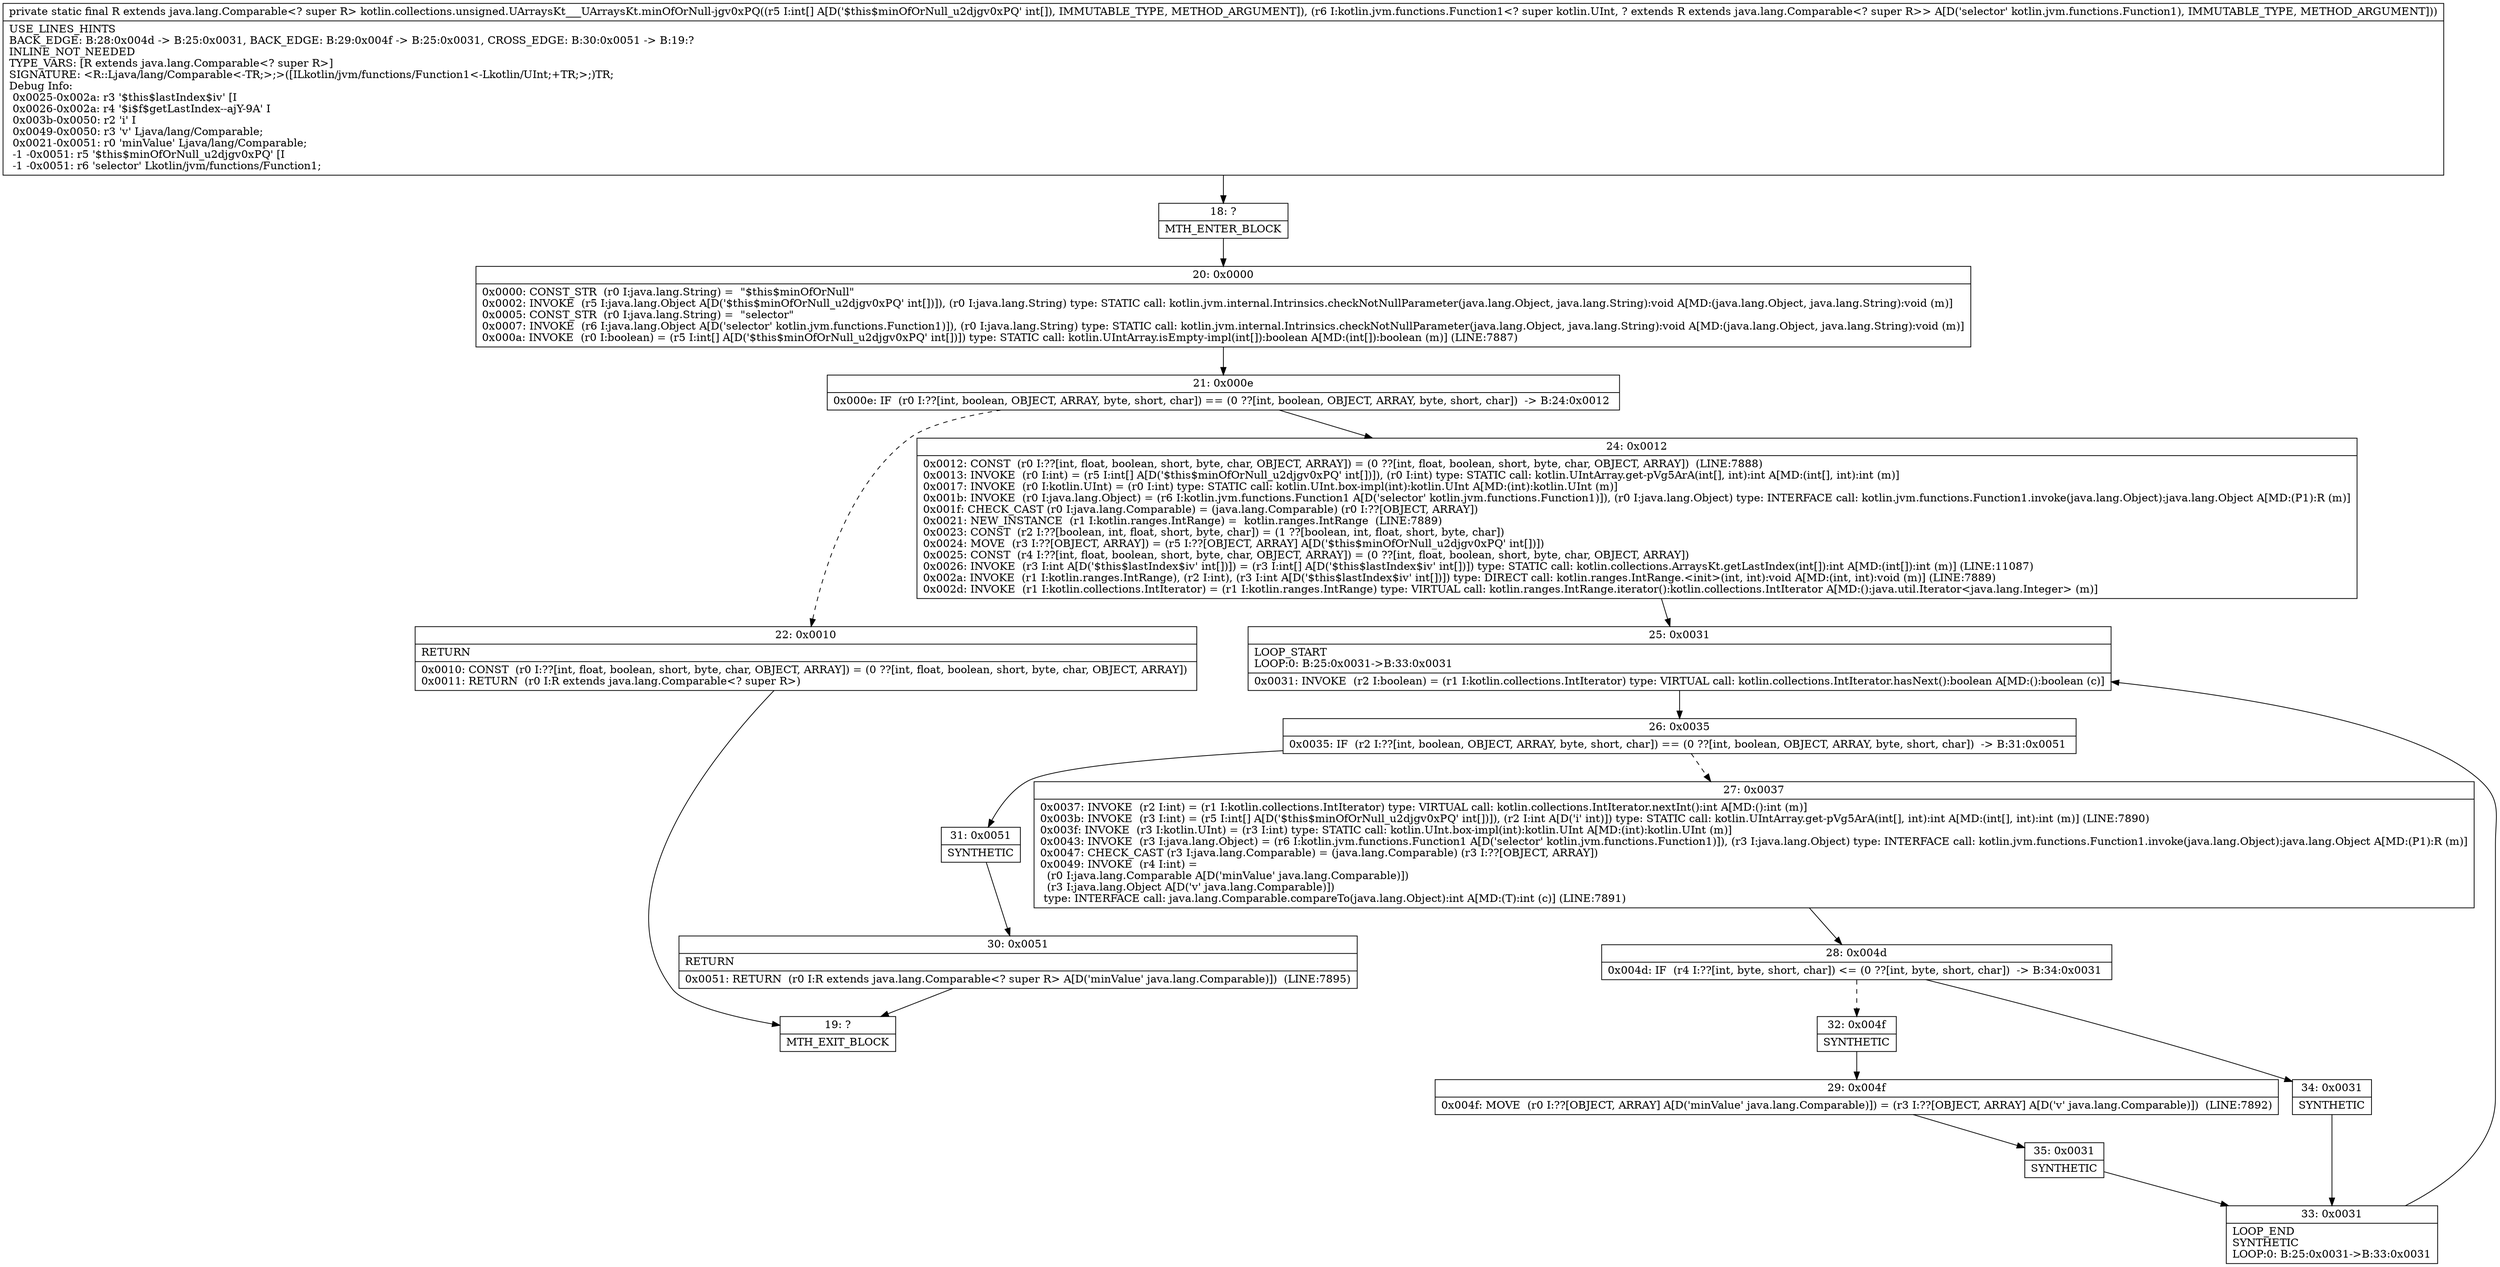 digraph "CFG forkotlin.collections.unsigned.UArraysKt___UArraysKt.minOfOrNull\-jgv0xPQ([ILkotlin\/jvm\/functions\/Function1;)Ljava\/lang\/Comparable;" {
Node_18 [shape=record,label="{18\:\ ?|MTH_ENTER_BLOCK\l}"];
Node_20 [shape=record,label="{20\:\ 0x0000|0x0000: CONST_STR  (r0 I:java.lang.String) =  \"$this$minOfOrNull\" \l0x0002: INVOKE  (r5 I:java.lang.Object A[D('$this$minOfOrNull_u2djgv0xPQ' int[])]), (r0 I:java.lang.String) type: STATIC call: kotlin.jvm.internal.Intrinsics.checkNotNullParameter(java.lang.Object, java.lang.String):void A[MD:(java.lang.Object, java.lang.String):void (m)]\l0x0005: CONST_STR  (r0 I:java.lang.String) =  \"selector\" \l0x0007: INVOKE  (r6 I:java.lang.Object A[D('selector' kotlin.jvm.functions.Function1)]), (r0 I:java.lang.String) type: STATIC call: kotlin.jvm.internal.Intrinsics.checkNotNullParameter(java.lang.Object, java.lang.String):void A[MD:(java.lang.Object, java.lang.String):void (m)]\l0x000a: INVOKE  (r0 I:boolean) = (r5 I:int[] A[D('$this$minOfOrNull_u2djgv0xPQ' int[])]) type: STATIC call: kotlin.UIntArray.isEmpty\-impl(int[]):boolean A[MD:(int[]):boolean (m)] (LINE:7887)\l}"];
Node_21 [shape=record,label="{21\:\ 0x000e|0x000e: IF  (r0 I:??[int, boolean, OBJECT, ARRAY, byte, short, char]) == (0 ??[int, boolean, OBJECT, ARRAY, byte, short, char])  \-\> B:24:0x0012 \l}"];
Node_22 [shape=record,label="{22\:\ 0x0010|RETURN\l|0x0010: CONST  (r0 I:??[int, float, boolean, short, byte, char, OBJECT, ARRAY]) = (0 ??[int, float, boolean, short, byte, char, OBJECT, ARRAY]) \l0x0011: RETURN  (r0 I:R extends java.lang.Comparable\<? super R\>) \l}"];
Node_19 [shape=record,label="{19\:\ ?|MTH_EXIT_BLOCK\l}"];
Node_24 [shape=record,label="{24\:\ 0x0012|0x0012: CONST  (r0 I:??[int, float, boolean, short, byte, char, OBJECT, ARRAY]) = (0 ??[int, float, boolean, short, byte, char, OBJECT, ARRAY])  (LINE:7888)\l0x0013: INVOKE  (r0 I:int) = (r5 I:int[] A[D('$this$minOfOrNull_u2djgv0xPQ' int[])]), (r0 I:int) type: STATIC call: kotlin.UIntArray.get\-pVg5ArA(int[], int):int A[MD:(int[], int):int (m)]\l0x0017: INVOKE  (r0 I:kotlin.UInt) = (r0 I:int) type: STATIC call: kotlin.UInt.box\-impl(int):kotlin.UInt A[MD:(int):kotlin.UInt (m)]\l0x001b: INVOKE  (r0 I:java.lang.Object) = (r6 I:kotlin.jvm.functions.Function1 A[D('selector' kotlin.jvm.functions.Function1)]), (r0 I:java.lang.Object) type: INTERFACE call: kotlin.jvm.functions.Function1.invoke(java.lang.Object):java.lang.Object A[MD:(P1):R (m)]\l0x001f: CHECK_CAST (r0 I:java.lang.Comparable) = (java.lang.Comparable) (r0 I:??[OBJECT, ARRAY]) \l0x0021: NEW_INSTANCE  (r1 I:kotlin.ranges.IntRange) =  kotlin.ranges.IntRange  (LINE:7889)\l0x0023: CONST  (r2 I:??[boolean, int, float, short, byte, char]) = (1 ??[boolean, int, float, short, byte, char]) \l0x0024: MOVE  (r3 I:??[OBJECT, ARRAY]) = (r5 I:??[OBJECT, ARRAY] A[D('$this$minOfOrNull_u2djgv0xPQ' int[])]) \l0x0025: CONST  (r4 I:??[int, float, boolean, short, byte, char, OBJECT, ARRAY]) = (0 ??[int, float, boolean, short, byte, char, OBJECT, ARRAY]) \l0x0026: INVOKE  (r3 I:int A[D('$this$lastIndex$iv' int[])]) = (r3 I:int[] A[D('$this$lastIndex$iv' int[])]) type: STATIC call: kotlin.collections.ArraysKt.getLastIndex(int[]):int A[MD:(int[]):int (m)] (LINE:11087)\l0x002a: INVOKE  (r1 I:kotlin.ranges.IntRange), (r2 I:int), (r3 I:int A[D('$this$lastIndex$iv' int[])]) type: DIRECT call: kotlin.ranges.IntRange.\<init\>(int, int):void A[MD:(int, int):void (m)] (LINE:7889)\l0x002d: INVOKE  (r1 I:kotlin.collections.IntIterator) = (r1 I:kotlin.ranges.IntRange) type: VIRTUAL call: kotlin.ranges.IntRange.iterator():kotlin.collections.IntIterator A[MD:():java.util.Iterator\<java.lang.Integer\> (m)]\l}"];
Node_25 [shape=record,label="{25\:\ 0x0031|LOOP_START\lLOOP:0: B:25:0x0031\-\>B:33:0x0031\l|0x0031: INVOKE  (r2 I:boolean) = (r1 I:kotlin.collections.IntIterator) type: VIRTUAL call: kotlin.collections.IntIterator.hasNext():boolean A[MD:():boolean (c)]\l}"];
Node_26 [shape=record,label="{26\:\ 0x0035|0x0035: IF  (r2 I:??[int, boolean, OBJECT, ARRAY, byte, short, char]) == (0 ??[int, boolean, OBJECT, ARRAY, byte, short, char])  \-\> B:31:0x0051 \l}"];
Node_27 [shape=record,label="{27\:\ 0x0037|0x0037: INVOKE  (r2 I:int) = (r1 I:kotlin.collections.IntIterator) type: VIRTUAL call: kotlin.collections.IntIterator.nextInt():int A[MD:():int (m)]\l0x003b: INVOKE  (r3 I:int) = (r5 I:int[] A[D('$this$minOfOrNull_u2djgv0xPQ' int[])]), (r2 I:int A[D('i' int)]) type: STATIC call: kotlin.UIntArray.get\-pVg5ArA(int[], int):int A[MD:(int[], int):int (m)] (LINE:7890)\l0x003f: INVOKE  (r3 I:kotlin.UInt) = (r3 I:int) type: STATIC call: kotlin.UInt.box\-impl(int):kotlin.UInt A[MD:(int):kotlin.UInt (m)]\l0x0043: INVOKE  (r3 I:java.lang.Object) = (r6 I:kotlin.jvm.functions.Function1 A[D('selector' kotlin.jvm.functions.Function1)]), (r3 I:java.lang.Object) type: INTERFACE call: kotlin.jvm.functions.Function1.invoke(java.lang.Object):java.lang.Object A[MD:(P1):R (m)]\l0x0047: CHECK_CAST (r3 I:java.lang.Comparable) = (java.lang.Comparable) (r3 I:??[OBJECT, ARRAY]) \l0x0049: INVOKE  (r4 I:int) = \l  (r0 I:java.lang.Comparable A[D('minValue' java.lang.Comparable)])\l  (r3 I:java.lang.Object A[D('v' java.lang.Comparable)])\l type: INTERFACE call: java.lang.Comparable.compareTo(java.lang.Object):int A[MD:(T):int (c)] (LINE:7891)\l}"];
Node_28 [shape=record,label="{28\:\ 0x004d|0x004d: IF  (r4 I:??[int, byte, short, char]) \<= (0 ??[int, byte, short, char])  \-\> B:34:0x0031 \l}"];
Node_32 [shape=record,label="{32\:\ 0x004f|SYNTHETIC\l}"];
Node_29 [shape=record,label="{29\:\ 0x004f|0x004f: MOVE  (r0 I:??[OBJECT, ARRAY] A[D('minValue' java.lang.Comparable)]) = (r3 I:??[OBJECT, ARRAY] A[D('v' java.lang.Comparable)])  (LINE:7892)\l}"];
Node_35 [shape=record,label="{35\:\ 0x0031|SYNTHETIC\l}"];
Node_33 [shape=record,label="{33\:\ 0x0031|LOOP_END\lSYNTHETIC\lLOOP:0: B:25:0x0031\-\>B:33:0x0031\l}"];
Node_34 [shape=record,label="{34\:\ 0x0031|SYNTHETIC\l}"];
Node_31 [shape=record,label="{31\:\ 0x0051|SYNTHETIC\l}"];
Node_30 [shape=record,label="{30\:\ 0x0051|RETURN\l|0x0051: RETURN  (r0 I:R extends java.lang.Comparable\<? super R\> A[D('minValue' java.lang.Comparable)])  (LINE:7895)\l}"];
MethodNode[shape=record,label="{private static final R extends java.lang.Comparable\<? super R\> kotlin.collections.unsigned.UArraysKt___UArraysKt.minOfOrNull\-jgv0xPQ((r5 I:int[] A[D('$this$minOfOrNull_u2djgv0xPQ' int[]), IMMUTABLE_TYPE, METHOD_ARGUMENT]), (r6 I:kotlin.jvm.functions.Function1\<? super kotlin.UInt, ? extends R extends java.lang.Comparable\<? super R\>\> A[D('selector' kotlin.jvm.functions.Function1), IMMUTABLE_TYPE, METHOD_ARGUMENT]))  | USE_LINES_HINTS\lBACK_EDGE: B:28:0x004d \-\> B:25:0x0031, BACK_EDGE: B:29:0x004f \-\> B:25:0x0031, CROSS_EDGE: B:30:0x0051 \-\> B:19:?\lINLINE_NOT_NEEDED\lTYPE_VARS: [R extends java.lang.Comparable\<? super R\>]\lSIGNATURE: \<R::Ljava\/lang\/Comparable\<\-TR;\>;\>([ILkotlin\/jvm\/functions\/Function1\<\-Lkotlin\/UInt;+TR;\>;)TR;\lDebug Info:\l  0x0025\-0x002a: r3 '$this$lastIndex$iv' [I\l  0x0026\-0x002a: r4 '$i$f$getLastIndex\-\-ajY\-9A' I\l  0x003b\-0x0050: r2 'i' I\l  0x0049\-0x0050: r3 'v' Ljava\/lang\/Comparable;\l  0x0021\-0x0051: r0 'minValue' Ljava\/lang\/Comparable;\l  \-1 \-0x0051: r5 '$this$minOfOrNull_u2djgv0xPQ' [I\l  \-1 \-0x0051: r6 'selector' Lkotlin\/jvm\/functions\/Function1;\l}"];
MethodNode -> Node_18;Node_18 -> Node_20;
Node_20 -> Node_21;
Node_21 -> Node_22[style=dashed];
Node_21 -> Node_24;
Node_22 -> Node_19;
Node_24 -> Node_25;
Node_25 -> Node_26;
Node_26 -> Node_27[style=dashed];
Node_26 -> Node_31;
Node_27 -> Node_28;
Node_28 -> Node_32[style=dashed];
Node_28 -> Node_34;
Node_32 -> Node_29;
Node_29 -> Node_35;
Node_35 -> Node_33;
Node_33 -> Node_25;
Node_34 -> Node_33;
Node_31 -> Node_30;
Node_30 -> Node_19;
}

